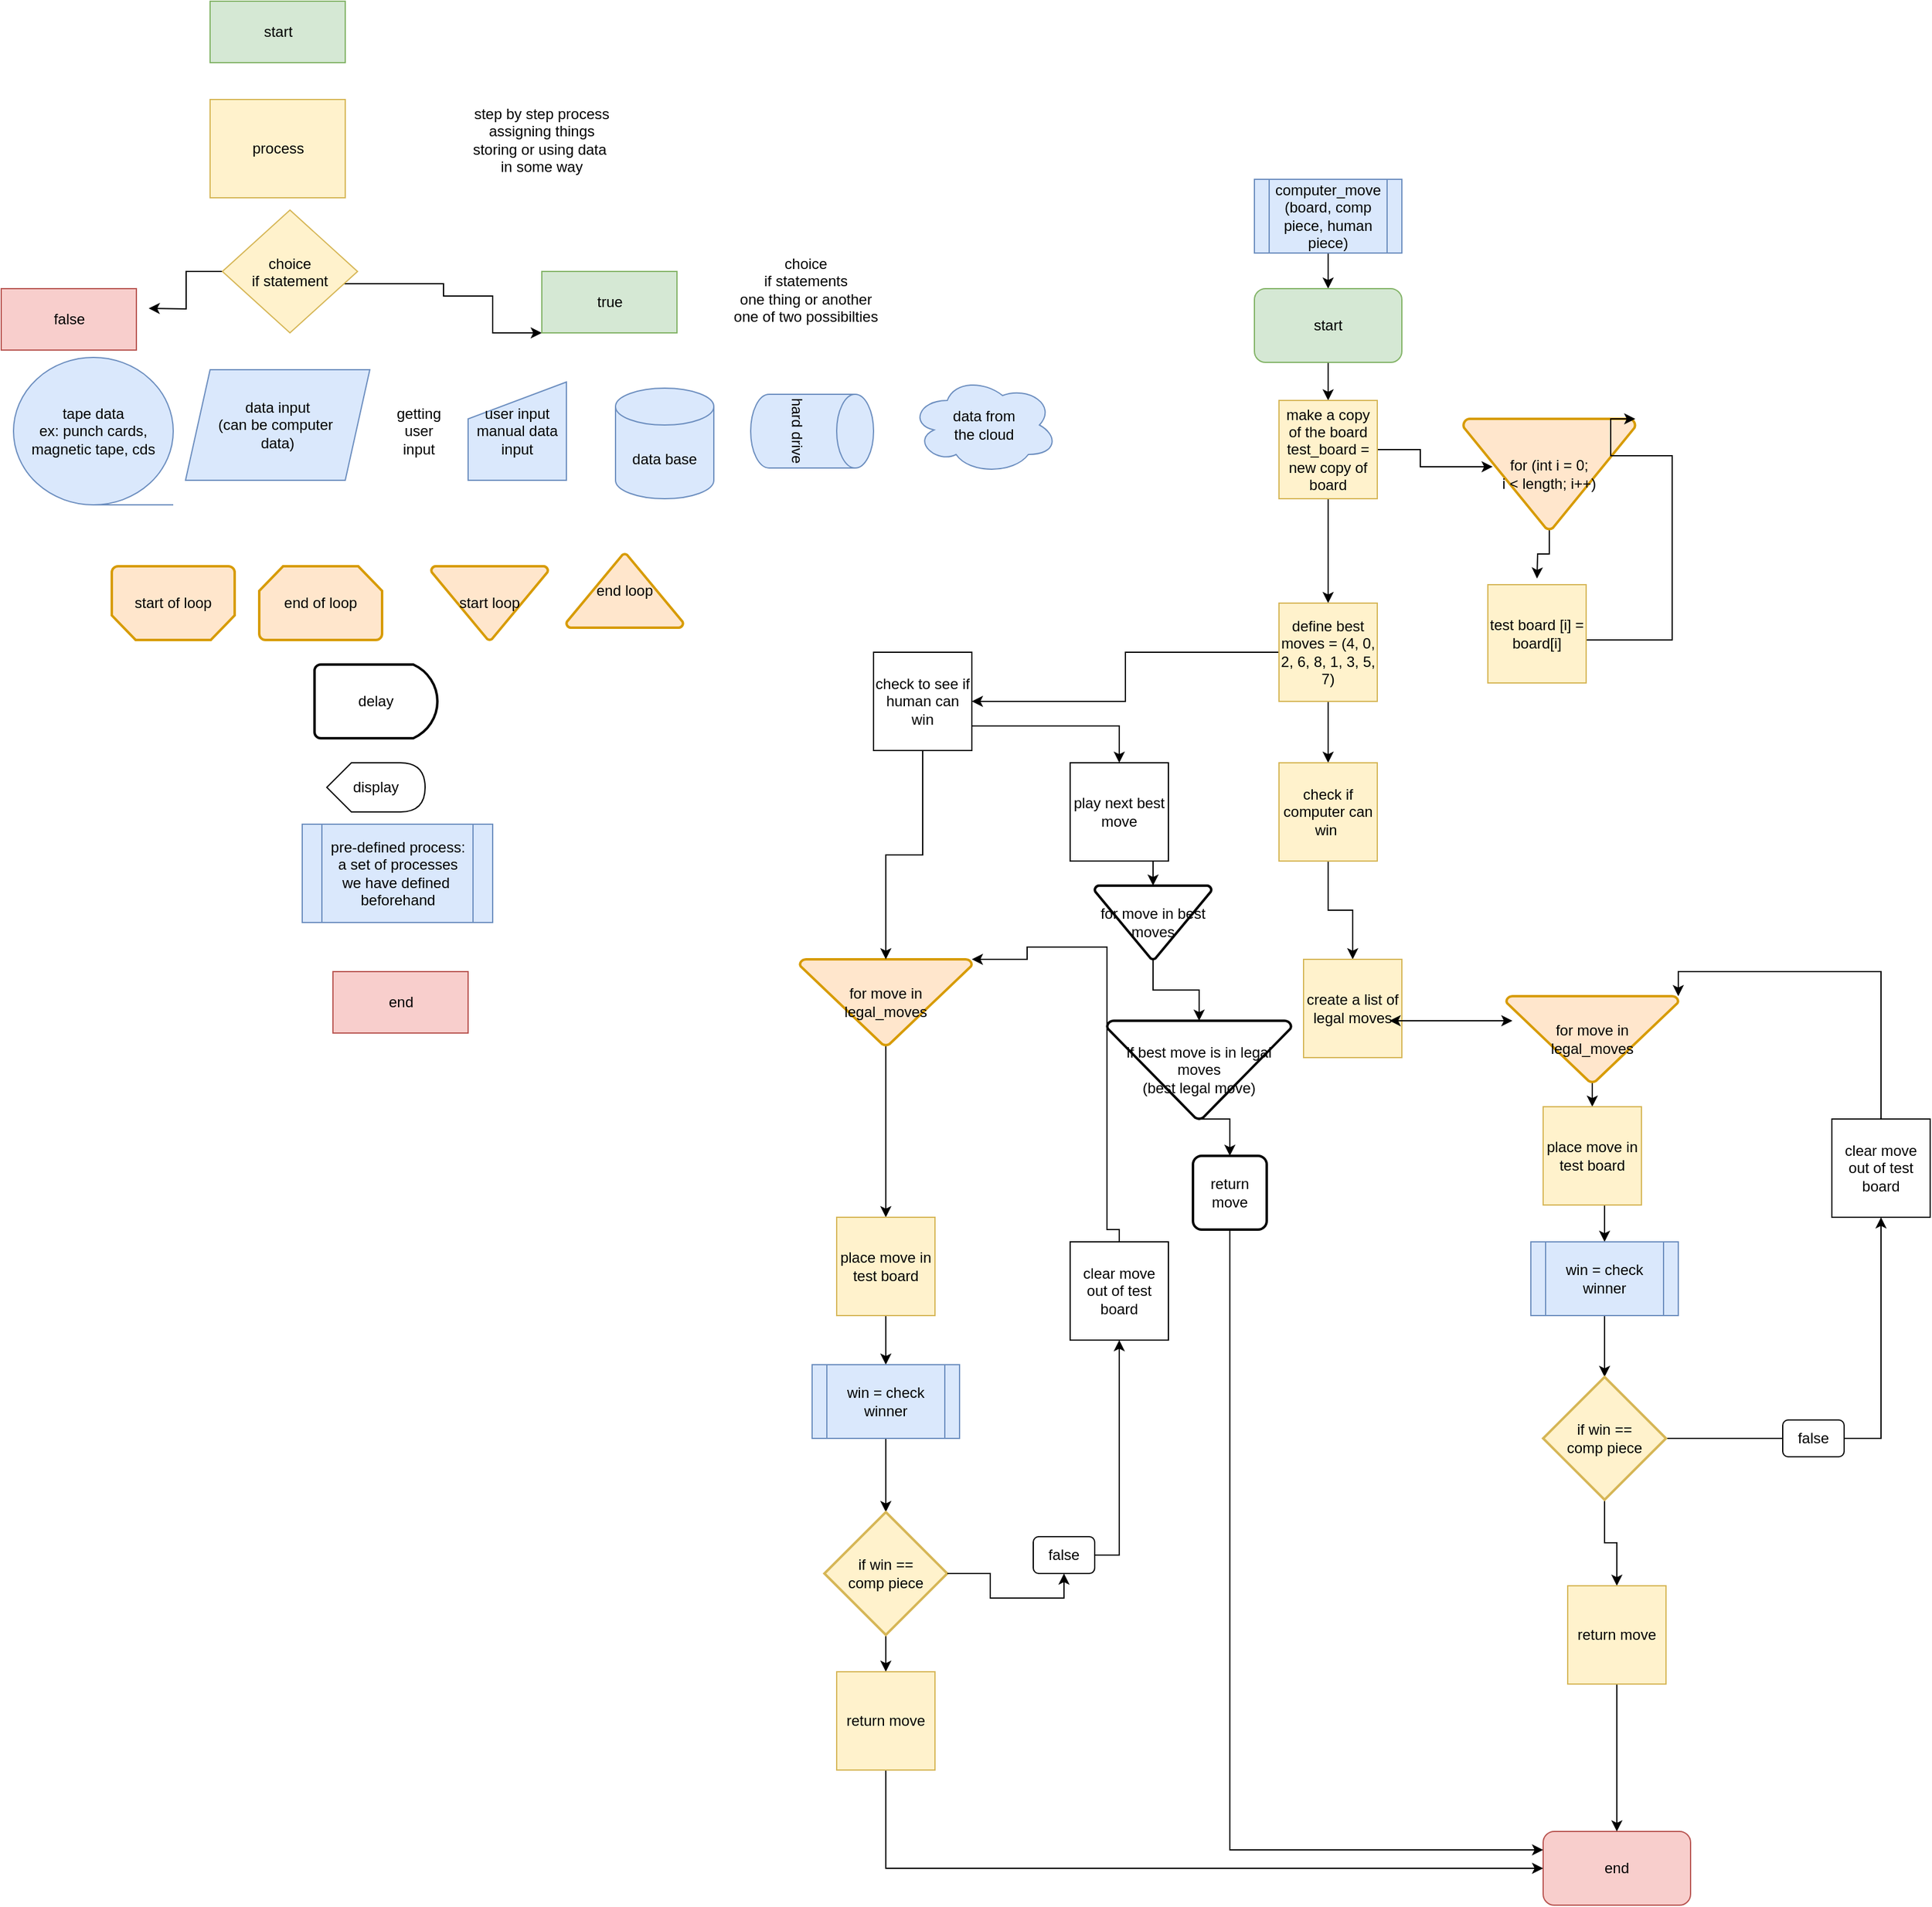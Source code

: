 <mxfile version="13.9.3" type="github">
  <diagram id="R9y0cBMXeNlg3ZQP-FSb" name="Page-1">
    <mxGraphModel dx="1750" dy="780" grid="1" gridSize="10" guides="1" tooltips="1" connect="1" arrows="1" fold="1" page="1" pageScale="1" pageWidth="850" pageHeight="1100" math="0" shadow="0">
      <root>
        <mxCell id="0" />
        <mxCell id="1" parent="0" />
        <mxCell id="XJ3Yo-U74XfxD57NobTS-1" value="start" style="html=1;fillColor=#d5e8d4;strokeColor=#82b366;" vertex="1" parent="1">
          <mxGeometry x="150" y="50" width="110" height="50" as="geometry" />
        </mxCell>
        <mxCell id="XJ3Yo-U74XfxD57NobTS-2" value="end&lt;br&gt;" style="html=1;fillColor=#f8cecc;strokeColor=#b85450;" vertex="1" parent="1">
          <mxGeometry x="250" y="840" width="110" height="50" as="geometry" />
        </mxCell>
        <mxCell id="XJ3Yo-U74XfxD57NobTS-3" value="process&lt;br&gt;" style="html=1;fillColor=#fff2cc;strokeColor=#d6b656;" vertex="1" parent="1">
          <mxGeometry x="150" y="130" width="110" height="80" as="geometry" />
        </mxCell>
        <mxCell id="XJ3Yo-U74XfxD57NobTS-7" value="" style="edgeStyle=orthogonalEdgeStyle;rounded=0;orthogonalLoop=1;jettySize=auto;html=1;" edge="1" parent="1" source="XJ3Yo-U74XfxD57NobTS-5" target="XJ3Yo-U74XfxD57NobTS-11">
          <mxGeometry relative="1" as="geometry">
            <mxPoint x="360" y="320" as="targetPoint" />
            <Array as="points">
              <mxPoint x="340" y="280" />
              <mxPoint x="340" y="290" />
              <mxPoint x="380" y="290" />
              <mxPoint x="380" y="320" />
            </Array>
          </mxGeometry>
        </mxCell>
        <mxCell id="XJ3Yo-U74XfxD57NobTS-9" style="edgeStyle=orthogonalEdgeStyle;rounded=0;orthogonalLoop=1;jettySize=auto;html=1;exitX=0;exitY=0.5;exitDx=0;exitDy=0;" edge="1" parent="1" source="XJ3Yo-U74XfxD57NobTS-5">
          <mxGeometry relative="1" as="geometry">
            <mxPoint x="100" y="300" as="targetPoint" />
          </mxGeometry>
        </mxCell>
        <mxCell id="XJ3Yo-U74XfxD57NobTS-5" value="choice &#xa;if statement" style="rhombus;fillColor=#fff2cc;strokeColor=#d6b656;" vertex="1" parent="1">
          <mxGeometry x="160" y="220" width="110" height="100" as="geometry" />
        </mxCell>
        <mxCell id="XJ3Yo-U74XfxD57NobTS-10" value="false" style="html=1;fillColor=#f8cecc;strokeColor=#b85450;" vertex="1" parent="1">
          <mxGeometry x="-20" y="284" width="110" height="50" as="geometry" />
        </mxCell>
        <mxCell id="XJ3Yo-U74XfxD57NobTS-11" value="true" style="html=1;fillColor=#d5e8d4;strokeColor=#82b366;" vertex="1" parent="1">
          <mxGeometry x="420" y="270" width="110" height="50" as="geometry" />
        </mxCell>
        <mxCell id="XJ3Yo-U74XfxD57NobTS-14" value="data input&lt;br&gt;(can be computer&amp;nbsp;&lt;br&gt;data)" style="shape=parallelogram;perimeter=parallelogramPerimeter;whiteSpace=wrap;html=1;fixedSize=1;fillColor=#dae8fc;strokeColor=#6c8ebf;" vertex="1" parent="1">
          <mxGeometry x="130" y="350" width="150" height="90" as="geometry" />
        </mxCell>
        <mxCell id="XJ3Yo-U74XfxD57NobTS-15" value="user input&lt;br&gt;manual data input" style="shape=manualInput;whiteSpace=wrap;html=1;fillColor=#dae8fc;strokeColor=#6c8ebf;" vertex="1" parent="1">
          <mxGeometry x="360" y="360" width="80" height="80" as="geometry" />
        </mxCell>
        <mxCell id="XJ3Yo-U74XfxD57NobTS-17" value="tape data&lt;br&gt;ex: punch cards, magnetic tape, cds" style="shape=tapeData;whiteSpace=wrap;html=1;perimeter=ellipsePerimeter;fillColor=#dae8fc;strokeColor=#6c8ebf;" vertex="1" parent="1">
          <mxGeometry x="-10" y="340" width="130" height="120" as="geometry" />
        </mxCell>
        <mxCell id="XJ3Yo-U74XfxD57NobTS-19" value="data base" style="shape=cylinder3;whiteSpace=wrap;html=1;boundedLbl=1;backgroundOutline=1;size=15;fillColor=#dae8fc;strokeColor=#6c8ebf;" vertex="1" parent="1">
          <mxGeometry x="480" y="365" width="80" height="90" as="geometry" />
        </mxCell>
        <mxCell id="XJ3Yo-U74XfxD57NobTS-20" value="data from &lt;br&gt;the cloud" style="ellipse;shape=cloud;whiteSpace=wrap;html=1;fillColor=#dae8fc;strokeColor=#6c8ebf;" vertex="1" parent="1">
          <mxGeometry x="720" y="355" width="120" height="80" as="geometry" />
        </mxCell>
        <mxCell id="XJ3Yo-U74XfxD57NobTS-21" value="hard drive&lt;br&gt;" style="shape=cylinder3;whiteSpace=wrap;html=1;boundedLbl=1;backgroundOutline=1;size=15;rotation=90;fillColor=#dae8fc;strokeColor=#6c8ebf;" vertex="1" parent="1">
          <mxGeometry x="610" y="350" width="60" height="100" as="geometry" />
        </mxCell>
        <mxCell id="XJ3Yo-U74XfxD57NobTS-22" value="step by step process&lt;br style=&quot;padding: 0px ; margin: 0px&quot;&gt;assigning things&lt;br style=&quot;padding: 0px ; margin: 0px&quot;&gt;storing or using data&amp;nbsp;&lt;br style=&quot;padding: 0px ; margin: 0px&quot;&gt;in some way" style="text;html=1;strokeColor=none;fillColor=none;align=center;verticalAlign=middle;whiteSpace=wrap;rounded=0;" vertex="1" parent="1">
          <mxGeometry x="340" y="130" width="160" height="65" as="geometry" />
        </mxCell>
        <mxCell id="XJ3Yo-U74XfxD57NobTS-23" value="choice&lt;br style=&quot;padding: 0px ; margin: 0px&quot;&gt;if statements&lt;br style=&quot;padding: 0px ; margin: 0px&quot;&gt;one thing or another&lt;br style=&quot;padding: 0px ; margin: 0px&quot;&gt;one of two possibilties" style="text;html=1;strokeColor=none;fillColor=none;align=center;verticalAlign=middle;whiteSpace=wrap;rounded=0;" vertex="1" parent="1">
          <mxGeometry x="540" y="260" width="190" height="50" as="geometry" />
        </mxCell>
        <mxCell id="XJ3Yo-U74XfxD57NobTS-24" value="getting user input" style="text;html=1;strokeColor=none;fillColor=none;align=center;verticalAlign=middle;whiteSpace=wrap;rounded=0;" vertex="1" parent="1">
          <mxGeometry x="300" y="390" width="40" height="20" as="geometry" />
        </mxCell>
        <mxCell id="XJ3Yo-U74XfxD57NobTS-25" value="start of loop" style="strokeWidth=2;html=1;shape=mxgraph.flowchart.loop_limit;whiteSpace=wrap;direction=west;fillColor=#ffe6cc;strokeColor=#d79b00;" vertex="1" parent="1">
          <mxGeometry x="70" y="510" width="100" height="60" as="geometry" />
        </mxCell>
        <mxCell id="XJ3Yo-U74XfxD57NobTS-26" value="end of loop" style="strokeWidth=2;html=1;shape=mxgraph.flowchart.loop_limit;whiteSpace=wrap;fillColor=#ffe6cc;strokeColor=#d79b00;" vertex="1" parent="1">
          <mxGeometry x="190" y="510" width="100" height="60" as="geometry" />
        </mxCell>
        <mxCell id="XJ3Yo-U74XfxD57NobTS-27" value="end loop" style="strokeWidth=2;html=1;shape=mxgraph.flowchart.extract_or_measurement;whiteSpace=wrap;fillColor=#ffe6cc;strokeColor=#d79b00;" vertex="1" parent="1">
          <mxGeometry x="440" y="500" width="95" height="60" as="geometry" />
        </mxCell>
        <mxCell id="XJ3Yo-U74XfxD57NobTS-28" value="start loop&lt;br&gt;" style="strokeWidth=2;html=1;shape=mxgraph.flowchart.merge_or_storage;whiteSpace=wrap;fillColor=#ffe6cc;strokeColor=#d79b00;" vertex="1" parent="1">
          <mxGeometry x="330" y="510" width="95" height="60" as="geometry" />
        </mxCell>
        <mxCell id="XJ3Yo-U74XfxD57NobTS-29" value="delay&lt;br&gt;" style="strokeWidth=2;html=1;shape=mxgraph.flowchart.delay;whiteSpace=wrap;" vertex="1" parent="1">
          <mxGeometry x="235" y="590" width="100" height="60" as="geometry" />
        </mxCell>
        <mxCell id="XJ3Yo-U74XfxD57NobTS-30" value="display" style="shape=display;whiteSpace=wrap;html=1;" vertex="1" parent="1">
          <mxGeometry x="245" y="670" width="80" height="40" as="geometry" />
        </mxCell>
        <mxCell id="XJ3Yo-U74XfxD57NobTS-31" value="pre-defined process:&lt;br&gt;a set of processes&lt;br&gt;we have defined&amp;nbsp;&lt;br&gt;beforehand" style="shape=process;whiteSpace=wrap;html=1;backgroundOutline=1;fillColor=#dae8fc;strokeColor=#6c8ebf;" vertex="1" parent="1">
          <mxGeometry x="225" y="720" width="155" height="80" as="geometry" />
        </mxCell>
        <mxCell id="XJ3Yo-U74XfxD57NobTS-73" style="edgeStyle=orthogonalEdgeStyle;rounded=0;orthogonalLoop=1;jettySize=auto;html=1;exitX=0.5;exitY=1;exitDx=0;exitDy=0;entryX=0.5;entryY=0;entryDx=0;entryDy=0;" edge="1" parent="1" source="XJ3Yo-U74XfxD57NobTS-32" target="XJ3Yo-U74XfxD57NobTS-33">
          <mxGeometry relative="1" as="geometry" />
        </mxCell>
        <mxCell id="XJ3Yo-U74XfxD57NobTS-32" value="computer_move&lt;br&gt;(board, comp piece, human piece)" style="shape=process;whiteSpace=wrap;html=1;backgroundOutline=1;fillColor=#dae8fc;strokeColor=#6c8ebf;" vertex="1" parent="1">
          <mxGeometry x="1000" y="195" width="120" height="60" as="geometry" />
        </mxCell>
        <mxCell id="XJ3Yo-U74XfxD57NobTS-74" style="edgeStyle=orthogonalEdgeStyle;rounded=0;orthogonalLoop=1;jettySize=auto;html=1;exitX=0.5;exitY=1;exitDx=0;exitDy=0;" edge="1" parent="1" source="XJ3Yo-U74XfxD57NobTS-33" target="XJ3Yo-U74XfxD57NobTS-34">
          <mxGeometry relative="1" as="geometry" />
        </mxCell>
        <mxCell id="XJ3Yo-U74XfxD57NobTS-33" value="start" style="rounded=1;whiteSpace=wrap;html=1;fillColor=#d5e8d4;strokeColor=#82b366;" vertex="1" parent="1">
          <mxGeometry x="1000" y="284" width="120" height="60" as="geometry" />
        </mxCell>
        <mxCell id="XJ3Yo-U74XfxD57NobTS-70" style="edgeStyle=orthogonalEdgeStyle;rounded=0;orthogonalLoop=1;jettySize=auto;html=1;exitX=0.5;exitY=1;exitDx=0;exitDy=0;entryX=0.5;entryY=0;entryDx=0;entryDy=0;" edge="1" parent="1" source="XJ3Yo-U74XfxD57NobTS-34" target="XJ3Yo-U74XfxD57NobTS-43">
          <mxGeometry relative="1" as="geometry" />
        </mxCell>
        <mxCell id="XJ3Yo-U74XfxD57NobTS-71" style="edgeStyle=orthogonalEdgeStyle;rounded=0;orthogonalLoop=1;jettySize=auto;html=1;exitX=1;exitY=0.5;exitDx=0;exitDy=0;entryX=0.171;entryY=0.433;entryDx=0;entryDy=0;entryPerimeter=0;" edge="1" parent="1" source="XJ3Yo-U74XfxD57NobTS-34" target="XJ3Yo-U74XfxD57NobTS-35">
          <mxGeometry relative="1" as="geometry" />
        </mxCell>
        <mxCell id="XJ3Yo-U74XfxD57NobTS-34" value="make a copy of the board&lt;br&gt;test_board = new copy of board" style="whiteSpace=wrap;html=1;aspect=fixed;fillColor=#fff2cc;strokeColor=#d6b656;" vertex="1" parent="1">
          <mxGeometry x="1020" y="375" width="80" height="80" as="geometry" />
        </mxCell>
        <mxCell id="XJ3Yo-U74XfxD57NobTS-36" style="edgeStyle=orthogonalEdgeStyle;rounded=0;orthogonalLoop=1;jettySize=auto;html=1;exitX=0.5;exitY=1;exitDx=0;exitDy=0;exitPerimeter=0;" edge="1" parent="1" source="XJ3Yo-U74XfxD57NobTS-35">
          <mxGeometry relative="1" as="geometry">
            <mxPoint x="1230" y="520" as="targetPoint" />
          </mxGeometry>
        </mxCell>
        <mxCell id="XJ3Yo-U74XfxD57NobTS-35" value="for (int i = 0;&lt;br&gt;i &amp;lt; length; i++)" style="strokeWidth=2;html=1;shape=mxgraph.flowchart.merge_or_storage;whiteSpace=wrap;fillColor=#ffe6cc;strokeColor=#d79b00;" vertex="1" parent="1">
          <mxGeometry x="1170" y="390" width="140" height="90" as="geometry" />
        </mxCell>
        <mxCell id="XJ3Yo-U74XfxD57NobTS-38" style="edgeStyle=orthogonalEdgeStyle;rounded=0;orthogonalLoop=1;jettySize=auto;html=1;entryX=1;entryY=0;entryDx=0;entryDy=0;entryPerimeter=0;" edge="1" parent="1" source="XJ3Yo-U74XfxD57NobTS-37" target="XJ3Yo-U74XfxD57NobTS-35">
          <mxGeometry relative="1" as="geometry">
            <Array as="points">
              <mxPoint x="1340" y="570" />
              <mxPoint x="1340" y="420" />
              <mxPoint x="1290" y="420" />
              <mxPoint x="1290" y="390" />
            </Array>
          </mxGeometry>
        </mxCell>
        <mxCell id="XJ3Yo-U74XfxD57NobTS-37" value="test board [i] = board[i]" style="whiteSpace=wrap;html=1;aspect=fixed;fillColor=#fff2cc;strokeColor=#d6b656;" vertex="1" parent="1">
          <mxGeometry x="1190" y="525" width="80" height="80" as="geometry" />
        </mxCell>
        <mxCell id="XJ3Yo-U74XfxD57NobTS-69" style="edgeStyle=orthogonalEdgeStyle;rounded=0;orthogonalLoop=1;jettySize=auto;html=1;exitX=0.5;exitY=1;exitDx=0;exitDy=0;" edge="1" parent="1" source="XJ3Yo-U74XfxD57NobTS-43" target="XJ3Yo-U74XfxD57NobTS-46">
          <mxGeometry relative="1" as="geometry" />
        </mxCell>
        <mxCell id="XJ3Yo-U74XfxD57NobTS-96" style="edgeStyle=orthogonalEdgeStyle;rounded=0;orthogonalLoop=1;jettySize=auto;html=1;exitX=0;exitY=0.5;exitDx=0;exitDy=0;" edge="1" parent="1" source="XJ3Yo-U74XfxD57NobTS-43" target="XJ3Yo-U74XfxD57NobTS-82">
          <mxGeometry relative="1" as="geometry" />
        </mxCell>
        <mxCell id="XJ3Yo-U74XfxD57NobTS-43" value="define best moves = (4, 0, 2, 6, 8, 1, 3, 5, 7)" style="whiteSpace=wrap;html=1;aspect=fixed;fillColor=#fff2cc;strokeColor=#d6b656;" vertex="1" parent="1">
          <mxGeometry x="1020" y="540" width="80" height="80" as="geometry" />
        </mxCell>
        <mxCell id="XJ3Yo-U74XfxD57NobTS-68" style="edgeStyle=orthogonalEdgeStyle;rounded=0;orthogonalLoop=1;jettySize=auto;html=1;exitX=0.5;exitY=1;exitDx=0;exitDy=0;" edge="1" parent="1" source="XJ3Yo-U74XfxD57NobTS-46" target="XJ3Yo-U74XfxD57NobTS-47">
          <mxGeometry relative="1" as="geometry" />
        </mxCell>
        <mxCell id="XJ3Yo-U74XfxD57NobTS-46" value="check if computer can win&amp;nbsp;&lt;br&gt;" style="whiteSpace=wrap;html=1;aspect=fixed;fillColor=#fff2cc;strokeColor=#d6b656;" vertex="1" parent="1">
          <mxGeometry x="1020" y="670" width="80" height="80" as="geometry" />
        </mxCell>
        <mxCell id="XJ3Yo-U74XfxD57NobTS-47" value="create a list of legal moves" style="whiteSpace=wrap;html=1;aspect=fixed;fillColor=#fff2cc;strokeColor=#d6b656;" vertex="1" parent="1">
          <mxGeometry x="1040" y="830" width="80" height="80" as="geometry" />
        </mxCell>
        <mxCell id="XJ3Yo-U74XfxD57NobTS-56" style="edgeStyle=orthogonalEdgeStyle;rounded=0;orthogonalLoop=1;jettySize=auto;html=1;exitX=0.5;exitY=1;exitDx=0;exitDy=0;exitPerimeter=0;entryX=0.5;entryY=0;entryDx=0;entryDy=0;" edge="1" parent="1" source="XJ3Yo-U74XfxD57NobTS-50" target="XJ3Yo-U74XfxD57NobTS-53">
          <mxGeometry relative="1" as="geometry" />
        </mxCell>
        <mxCell id="XJ3Yo-U74XfxD57NobTS-50" value="for move in &lt;br&gt;legal_moves" style="strokeWidth=2;html=1;shape=mxgraph.flowchart.merge_or_storage;whiteSpace=wrap;fillColor=#ffe6cc;strokeColor=#d79b00;" vertex="1" parent="1">
          <mxGeometry x="1205" y="860" width="140" height="70" as="geometry" />
        </mxCell>
        <mxCell id="XJ3Yo-U74XfxD57NobTS-51" value="" style="endArrow=classic;startArrow=classic;html=1;" edge="1" parent="1">
          <mxGeometry width="50" height="50" relative="1" as="geometry">
            <mxPoint x="1110" y="880" as="sourcePoint" />
            <mxPoint x="1210" y="880" as="targetPoint" />
          </mxGeometry>
        </mxCell>
        <mxCell id="XJ3Yo-U74XfxD57NobTS-72" style="edgeStyle=orthogonalEdgeStyle;rounded=0;orthogonalLoop=1;jettySize=auto;html=1;exitX=0.5;exitY=1;exitDx=0;exitDy=0;entryX=0.5;entryY=0;entryDx=0;entryDy=0;" edge="1" parent="1" source="XJ3Yo-U74XfxD57NobTS-53" target="XJ3Yo-U74XfxD57NobTS-55">
          <mxGeometry relative="1" as="geometry" />
        </mxCell>
        <mxCell id="XJ3Yo-U74XfxD57NobTS-53" value="place move in test board" style="whiteSpace=wrap;html=1;aspect=fixed;fillColor=#fff2cc;strokeColor=#d6b656;" vertex="1" parent="1">
          <mxGeometry x="1235" y="950" width="80" height="80" as="geometry" />
        </mxCell>
        <mxCell id="XJ3Yo-U74XfxD57NobTS-54" value="end" style="rounded=1;whiteSpace=wrap;html=1;fillColor=#f8cecc;strokeColor=#b85450;" vertex="1" parent="1">
          <mxGeometry x="1235" y="1540" width="120" height="60" as="geometry" />
        </mxCell>
        <mxCell id="XJ3Yo-U74XfxD57NobTS-60" style="edgeStyle=orthogonalEdgeStyle;rounded=0;orthogonalLoop=1;jettySize=auto;html=1;exitX=0.5;exitY=1;exitDx=0;exitDy=0;" edge="1" parent="1" source="XJ3Yo-U74XfxD57NobTS-55" target="XJ3Yo-U74XfxD57NobTS-58">
          <mxGeometry relative="1" as="geometry" />
        </mxCell>
        <mxCell id="XJ3Yo-U74XfxD57NobTS-55" value="win = check winner" style="shape=process;whiteSpace=wrap;html=1;backgroundOutline=1;fillColor=#dae8fc;strokeColor=#6c8ebf;" vertex="1" parent="1">
          <mxGeometry x="1225" y="1060" width="120" height="60" as="geometry" />
        </mxCell>
        <mxCell id="XJ3Yo-U74XfxD57NobTS-65" style="edgeStyle=orthogonalEdgeStyle;rounded=0;orthogonalLoop=1;jettySize=auto;html=1;exitX=1;exitY=0.5;exitDx=0;exitDy=0;exitPerimeter=0;entryX=0.5;entryY=1;entryDx=0;entryDy=0;" edge="1" parent="1" source="XJ3Yo-U74XfxD57NobTS-58" target="XJ3Yo-U74XfxD57NobTS-64">
          <mxGeometry relative="1" as="geometry" />
        </mxCell>
        <mxCell id="XJ3Yo-U74XfxD57NobTS-81" style="edgeStyle=orthogonalEdgeStyle;rounded=0;orthogonalLoop=1;jettySize=auto;html=1;exitX=0.5;exitY=1;exitDx=0;exitDy=0;exitPerimeter=0;" edge="1" parent="1" source="XJ3Yo-U74XfxD57NobTS-58" target="XJ3Yo-U74XfxD57NobTS-59">
          <mxGeometry relative="1" as="geometry" />
        </mxCell>
        <mxCell id="XJ3Yo-U74XfxD57NobTS-58" value="if win == &lt;br&gt;comp piece" style="strokeWidth=2;html=1;shape=mxgraph.flowchart.decision;whiteSpace=wrap;fillColor=#fff2cc;strokeColor=#d6b656;" vertex="1" parent="1">
          <mxGeometry x="1235" y="1170" width="100" height="100" as="geometry" />
        </mxCell>
        <mxCell id="XJ3Yo-U74XfxD57NobTS-79" style="edgeStyle=orthogonalEdgeStyle;rounded=0;orthogonalLoop=1;jettySize=auto;html=1;exitX=0.5;exitY=1;exitDx=0;exitDy=0;" edge="1" parent="1" source="XJ3Yo-U74XfxD57NobTS-59" target="XJ3Yo-U74XfxD57NobTS-54">
          <mxGeometry relative="1" as="geometry" />
        </mxCell>
        <mxCell id="XJ3Yo-U74XfxD57NobTS-59" value="return move" style="whiteSpace=wrap;html=1;aspect=fixed;fillColor=#fff2cc;strokeColor=#d6b656;" vertex="1" parent="1">
          <mxGeometry x="1255" y="1340" width="80" height="80" as="geometry" />
        </mxCell>
        <mxCell id="XJ3Yo-U74XfxD57NobTS-66" style="edgeStyle=orthogonalEdgeStyle;rounded=0;orthogonalLoop=1;jettySize=auto;html=1;exitX=0.5;exitY=0;exitDx=0;exitDy=0;entryX=1;entryY=0;entryDx=0;entryDy=0;entryPerimeter=0;" edge="1" parent="1" source="XJ3Yo-U74XfxD57NobTS-64" target="XJ3Yo-U74XfxD57NobTS-50">
          <mxGeometry relative="1" as="geometry" />
        </mxCell>
        <mxCell id="XJ3Yo-U74XfxD57NobTS-64" value="clear move out of test board" style="whiteSpace=wrap;html=1;aspect=fixed;" vertex="1" parent="1">
          <mxGeometry x="1470" y="960" width="80" height="80" as="geometry" />
        </mxCell>
        <mxCell id="XJ3Yo-U74XfxD57NobTS-75" value="false" style="rounded=1;whiteSpace=wrap;html=1;" vertex="1" parent="1">
          <mxGeometry x="1430" y="1205" width="50" height="30" as="geometry" />
        </mxCell>
        <mxCell id="XJ3Yo-U74XfxD57NobTS-101" style="edgeStyle=orthogonalEdgeStyle;rounded=0;orthogonalLoop=1;jettySize=auto;html=1;exitX=1;exitY=0.75;exitDx=0;exitDy=0;entryX=0.5;entryY=0;entryDx=0;entryDy=0;" edge="1" parent="1" source="XJ3Yo-U74XfxD57NobTS-82" target="XJ3Yo-U74XfxD57NobTS-99">
          <mxGeometry relative="1" as="geometry" />
        </mxCell>
        <mxCell id="XJ3Yo-U74XfxD57NobTS-82" value="check to see if human can win" style="whiteSpace=wrap;html=1;aspect=fixed;" vertex="1" parent="1">
          <mxGeometry x="690" y="580" width="80" height="80" as="geometry" />
        </mxCell>
        <mxCell id="XJ3Yo-U74XfxD57NobTS-83" style="edgeStyle=orthogonalEdgeStyle;rounded=0;orthogonalLoop=1;jettySize=auto;html=1;exitX=0.5;exitY=1;exitDx=0;exitDy=0;exitPerimeter=0;entryX=0.5;entryY=0;entryDx=0;entryDy=0;" edge="1" parent="1" source="XJ3Yo-U74XfxD57NobTS-84" target="XJ3Yo-U74XfxD57NobTS-86">
          <mxGeometry relative="1" as="geometry" />
        </mxCell>
        <mxCell id="XJ3Yo-U74XfxD57NobTS-85" style="edgeStyle=orthogonalEdgeStyle;rounded=0;orthogonalLoop=1;jettySize=auto;html=1;exitX=0.5;exitY=1;exitDx=0;exitDy=0;entryX=0.5;entryY=0;entryDx=0;entryDy=0;" edge="1" parent="1" source="XJ3Yo-U74XfxD57NobTS-86" target="XJ3Yo-U74XfxD57NobTS-88">
          <mxGeometry relative="1" as="geometry" />
        </mxCell>
        <mxCell id="XJ3Yo-U74XfxD57NobTS-86" value="place move in test board" style="whiteSpace=wrap;html=1;aspect=fixed;fillColor=#fff2cc;strokeColor=#d6b656;" vertex="1" parent="1">
          <mxGeometry x="660" y="1040" width="80" height="80" as="geometry" />
        </mxCell>
        <mxCell id="XJ3Yo-U74XfxD57NobTS-87" style="edgeStyle=orthogonalEdgeStyle;rounded=0;orthogonalLoop=1;jettySize=auto;html=1;exitX=0.5;exitY=1;exitDx=0;exitDy=0;" edge="1" parent="1" source="XJ3Yo-U74XfxD57NobTS-88" target="XJ3Yo-U74XfxD57NobTS-91">
          <mxGeometry relative="1" as="geometry" />
        </mxCell>
        <mxCell id="XJ3Yo-U74XfxD57NobTS-88" value="win = check winner" style="shape=process;whiteSpace=wrap;html=1;backgroundOutline=1;fillColor=#dae8fc;strokeColor=#6c8ebf;" vertex="1" parent="1">
          <mxGeometry x="640" y="1160" width="120" height="60" as="geometry" />
        </mxCell>
        <mxCell id="XJ3Yo-U74XfxD57NobTS-89" style="edgeStyle=orthogonalEdgeStyle;rounded=0;orthogonalLoop=1;jettySize=auto;html=1;exitX=1;exitY=0.5;exitDx=0;exitDy=0;exitPerimeter=0;entryX=0.5;entryY=1;entryDx=0;entryDy=0;" edge="1" parent="1" source="XJ3Yo-U74XfxD57NobTS-95" target="XJ3Yo-U74XfxD57NobTS-94">
          <mxGeometry relative="1" as="geometry" />
        </mxCell>
        <mxCell id="XJ3Yo-U74XfxD57NobTS-90" style="edgeStyle=orthogonalEdgeStyle;rounded=0;orthogonalLoop=1;jettySize=auto;html=1;exitX=0.5;exitY=1;exitDx=0;exitDy=0;exitPerimeter=0;" edge="1" parent="1" source="XJ3Yo-U74XfxD57NobTS-91" target="XJ3Yo-U74XfxD57NobTS-92">
          <mxGeometry relative="1" as="geometry" />
        </mxCell>
        <mxCell id="XJ3Yo-U74XfxD57NobTS-91" value="if win == &lt;br&gt;comp piece" style="strokeWidth=2;html=1;shape=mxgraph.flowchart.decision;whiteSpace=wrap;fillColor=#fff2cc;strokeColor=#d6b656;" vertex="1" parent="1">
          <mxGeometry x="650" y="1280" width="100" height="100" as="geometry" />
        </mxCell>
        <mxCell id="XJ3Yo-U74XfxD57NobTS-109" style="edgeStyle=orthogonalEdgeStyle;rounded=0;orthogonalLoop=1;jettySize=auto;html=1;exitX=0.5;exitY=1;exitDx=0;exitDy=0;entryX=0;entryY=0.5;entryDx=0;entryDy=0;" edge="1" parent="1" source="XJ3Yo-U74XfxD57NobTS-92" target="XJ3Yo-U74XfxD57NobTS-54">
          <mxGeometry relative="1" as="geometry" />
        </mxCell>
        <mxCell id="XJ3Yo-U74XfxD57NobTS-92" value="return move" style="whiteSpace=wrap;html=1;aspect=fixed;fillColor=#fff2cc;strokeColor=#d6b656;" vertex="1" parent="1">
          <mxGeometry x="660" y="1410" width="80" height="80" as="geometry" />
        </mxCell>
        <mxCell id="XJ3Yo-U74XfxD57NobTS-93" style="edgeStyle=orthogonalEdgeStyle;rounded=0;orthogonalLoop=1;jettySize=auto;html=1;exitX=0.5;exitY=0;exitDx=0;exitDy=0;entryX=1;entryY=0;entryDx=0;entryDy=0;entryPerimeter=0;" edge="1" parent="1" source="XJ3Yo-U74XfxD57NobTS-94" target="XJ3Yo-U74XfxD57NobTS-84">
          <mxGeometry relative="1" as="geometry">
            <Array as="points">
              <mxPoint x="880" y="1050" />
              <mxPoint x="880" y="820" />
              <mxPoint x="815" y="820" />
            </Array>
          </mxGeometry>
        </mxCell>
        <mxCell id="XJ3Yo-U74XfxD57NobTS-94" value="clear move out of test board" style="whiteSpace=wrap;html=1;aspect=fixed;" vertex="1" parent="1">
          <mxGeometry x="850" y="1060" width="80" height="80" as="geometry" />
        </mxCell>
        <mxCell id="XJ3Yo-U74XfxD57NobTS-84" value="for move in &lt;br&gt;legal_moves" style="strokeWidth=2;html=1;shape=mxgraph.flowchart.merge_or_storage;whiteSpace=wrap;fillColor=#ffe6cc;strokeColor=#d79b00;" vertex="1" parent="1">
          <mxGeometry x="630" y="830" width="140" height="70" as="geometry" />
        </mxCell>
        <mxCell id="XJ3Yo-U74XfxD57NobTS-98" style="edgeStyle=orthogonalEdgeStyle;rounded=0;orthogonalLoop=1;jettySize=auto;html=1;exitX=0.5;exitY=1;exitDx=0;exitDy=0;" edge="1" parent="1" source="XJ3Yo-U74XfxD57NobTS-82" target="XJ3Yo-U74XfxD57NobTS-84">
          <mxGeometry relative="1" as="geometry">
            <mxPoint x="880" y="1100" as="targetPoint" />
            <mxPoint x="900" y="740" as="sourcePoint" />
          </mxGeometry>
        </mxCell>
        <mxCell id="XJ3Yo-U74XfxD57NobTS-103" style="edgeStyle=orthogonalEdgeStyle;rounded=0;orthogonalLoop=1;jettySize=auto;html=1;exitX=0.5;exitY=1;exitDx=0;exitDy=0;entryX=0.5;entryY=0;entryDx=0;entryDy=0;entryPerimeter=0;" edge="1" parent="1" source="XJ3Yo-U74XfxD57NobTS-99" target="XJ3Yo-U74XfxD57NobTS-102">
          <mxGeometry relative="1" as="geometry" />
        </mxCell>
        <mxCell id="XJ3Yo-U74XfxD57NobTS-99" value="play next best move" style="whiteSpace=wrap;html=1;aspect=fixed;" vertex="1" parent="1">
          <mxGeometry x="850" y="670" width="80" height="80" as="geometry" />
        </mxCell>
        <mxCell id="XJ3Yo-U74XfxD57NobTS-106" style="edgeStyle=orthogonalEdgeStyle;rounded=0;orthogonalLoop=1;jettySize=auto;html=1;exitX=0.5;exitY=1;exitDx=0;exitDy=0;exitPerimeter=0;entryX=0.5;entryY=0;entryDx=0;entryDy=0;entryPerimeter=0;" edge="1" parent="1" source="XJ3Yo-U74XfxD57NobTS-102" target="XJ3Yo-U74XfxD57NobTS-105">
          <mxGeometry relative="1" as="geometry" />
        </mxCell>
        <mxCell id="XJ3Yo-U74XfxD57NobTS-102" value="for move in best moves" style="strokeWidth=2;html=1;shape=mxgraph.flowchart.merge_or_storage;whiteSpace=wrap;" vertex="1" parent="1">
          <mxGeometry x="870" y="770" width="95" height="60" as="geometry" />
        </mxCell>
        <mxCell id="XJ3Yo-U74XfxD57NobTS-95" value="false" style="rounded=1;whiteSpace=wrap;html=1;" vertex="1" parent="1">
          <mxGeometry x="820" y="1300" width="50" height="30" as="geometry" />
        </mxCell>
        <mxCell id="XJ3Yo-U74XfxD57NobTS-104" style="edgeStyle=orthogonalEdgeStyle;rounded=0;orthogonalLoop=1;jettySize=auto;html=1;exitX=1;exitY=0.5;exitDx=0;exitDy=0;exitPerimeter=0;entryX=0.5;entryY=1;entryDx=0;entryDy=0;" edge="1" parent="1" source="XJ3Yo-U74XfxD57NobTS-91" target="XJ3Yo-U74XfxD57NobTS-95">
          <mxGeometry relative="1" as="geometry">
            <mxPoint x="750" y="1330" as="sourcePoint" />
            <mxPoint x="960" y="1130" as="targetPoint" />
          </mxGeometry>
        </mxCell>
        <mxCell id="XJ3Yo-U74XfxD57NobTS-108" style="edgeStyle=orthogonalEdgeStyle;rounded=0;orthogonalLoop=1;jettySize=auto;html=1;exitX=0.5;exitY=1;exitDx=0;exitDy=0;exitPerimeter=0;entryX=0.5;entryY=0;entryDx=0;entryDy=0;" edge="1" parent="1" source="XJ3Yo-U74XfxD57NobTS-105" target="XJ3Yo-U74XfxD57NobTS-107">
          <mxGeometry relative="1" as="geometry" />
        </mxCell>
        <mxCell id="XJ3Yo-U74XfxD57NobTS-105" value="if best move is in legal moves&lt;br&gt;(best legal move)" style="strokeWidth=2;html=1;shape=mxgraph.flowchart.merge_or_storage;whiteSpace=wrap;" vertex="1" parent="1">
          <mxGeometry x="880" y="880" width="150" height="80" as="geometry" />
        </mxCell>
        <mxCell id="XJ3Yo-U74XfxD57NobTS-110" style="edgeStyle=orthogonalEdgeStyle;rounded=0;orthogonalLoop=1;jettySize=auto;html=1;exitX=0.5;exitY=1;exitDx=0;exitDy=0;entryX=0;entryY=0.25;entryDx=0;entryDy=0;" edge="1" parent="1" source="XJ3Yo-U74XfxD57NobTS-107" target="XJ3Yo-U74XfxD57NobTS-54">
          <mxGeometry relative="1" as="geometry" />
        </mxCell>
        <mxCell id="XJ3Yo-U74XfxD57NobTS-107" value="return move" style="rounded=1;whiteSpace=wrap;html=1;absoluteArcSize=1;arcSize=14;strokeWidth=2;" vertex="1" parent="1">
          <mxGeometry x="950" y="990" width="60" height="60" as="geometry" />
        </mxCell>
      </root>
    </mxGraphModel>
  </diagram>
</mxfile>
